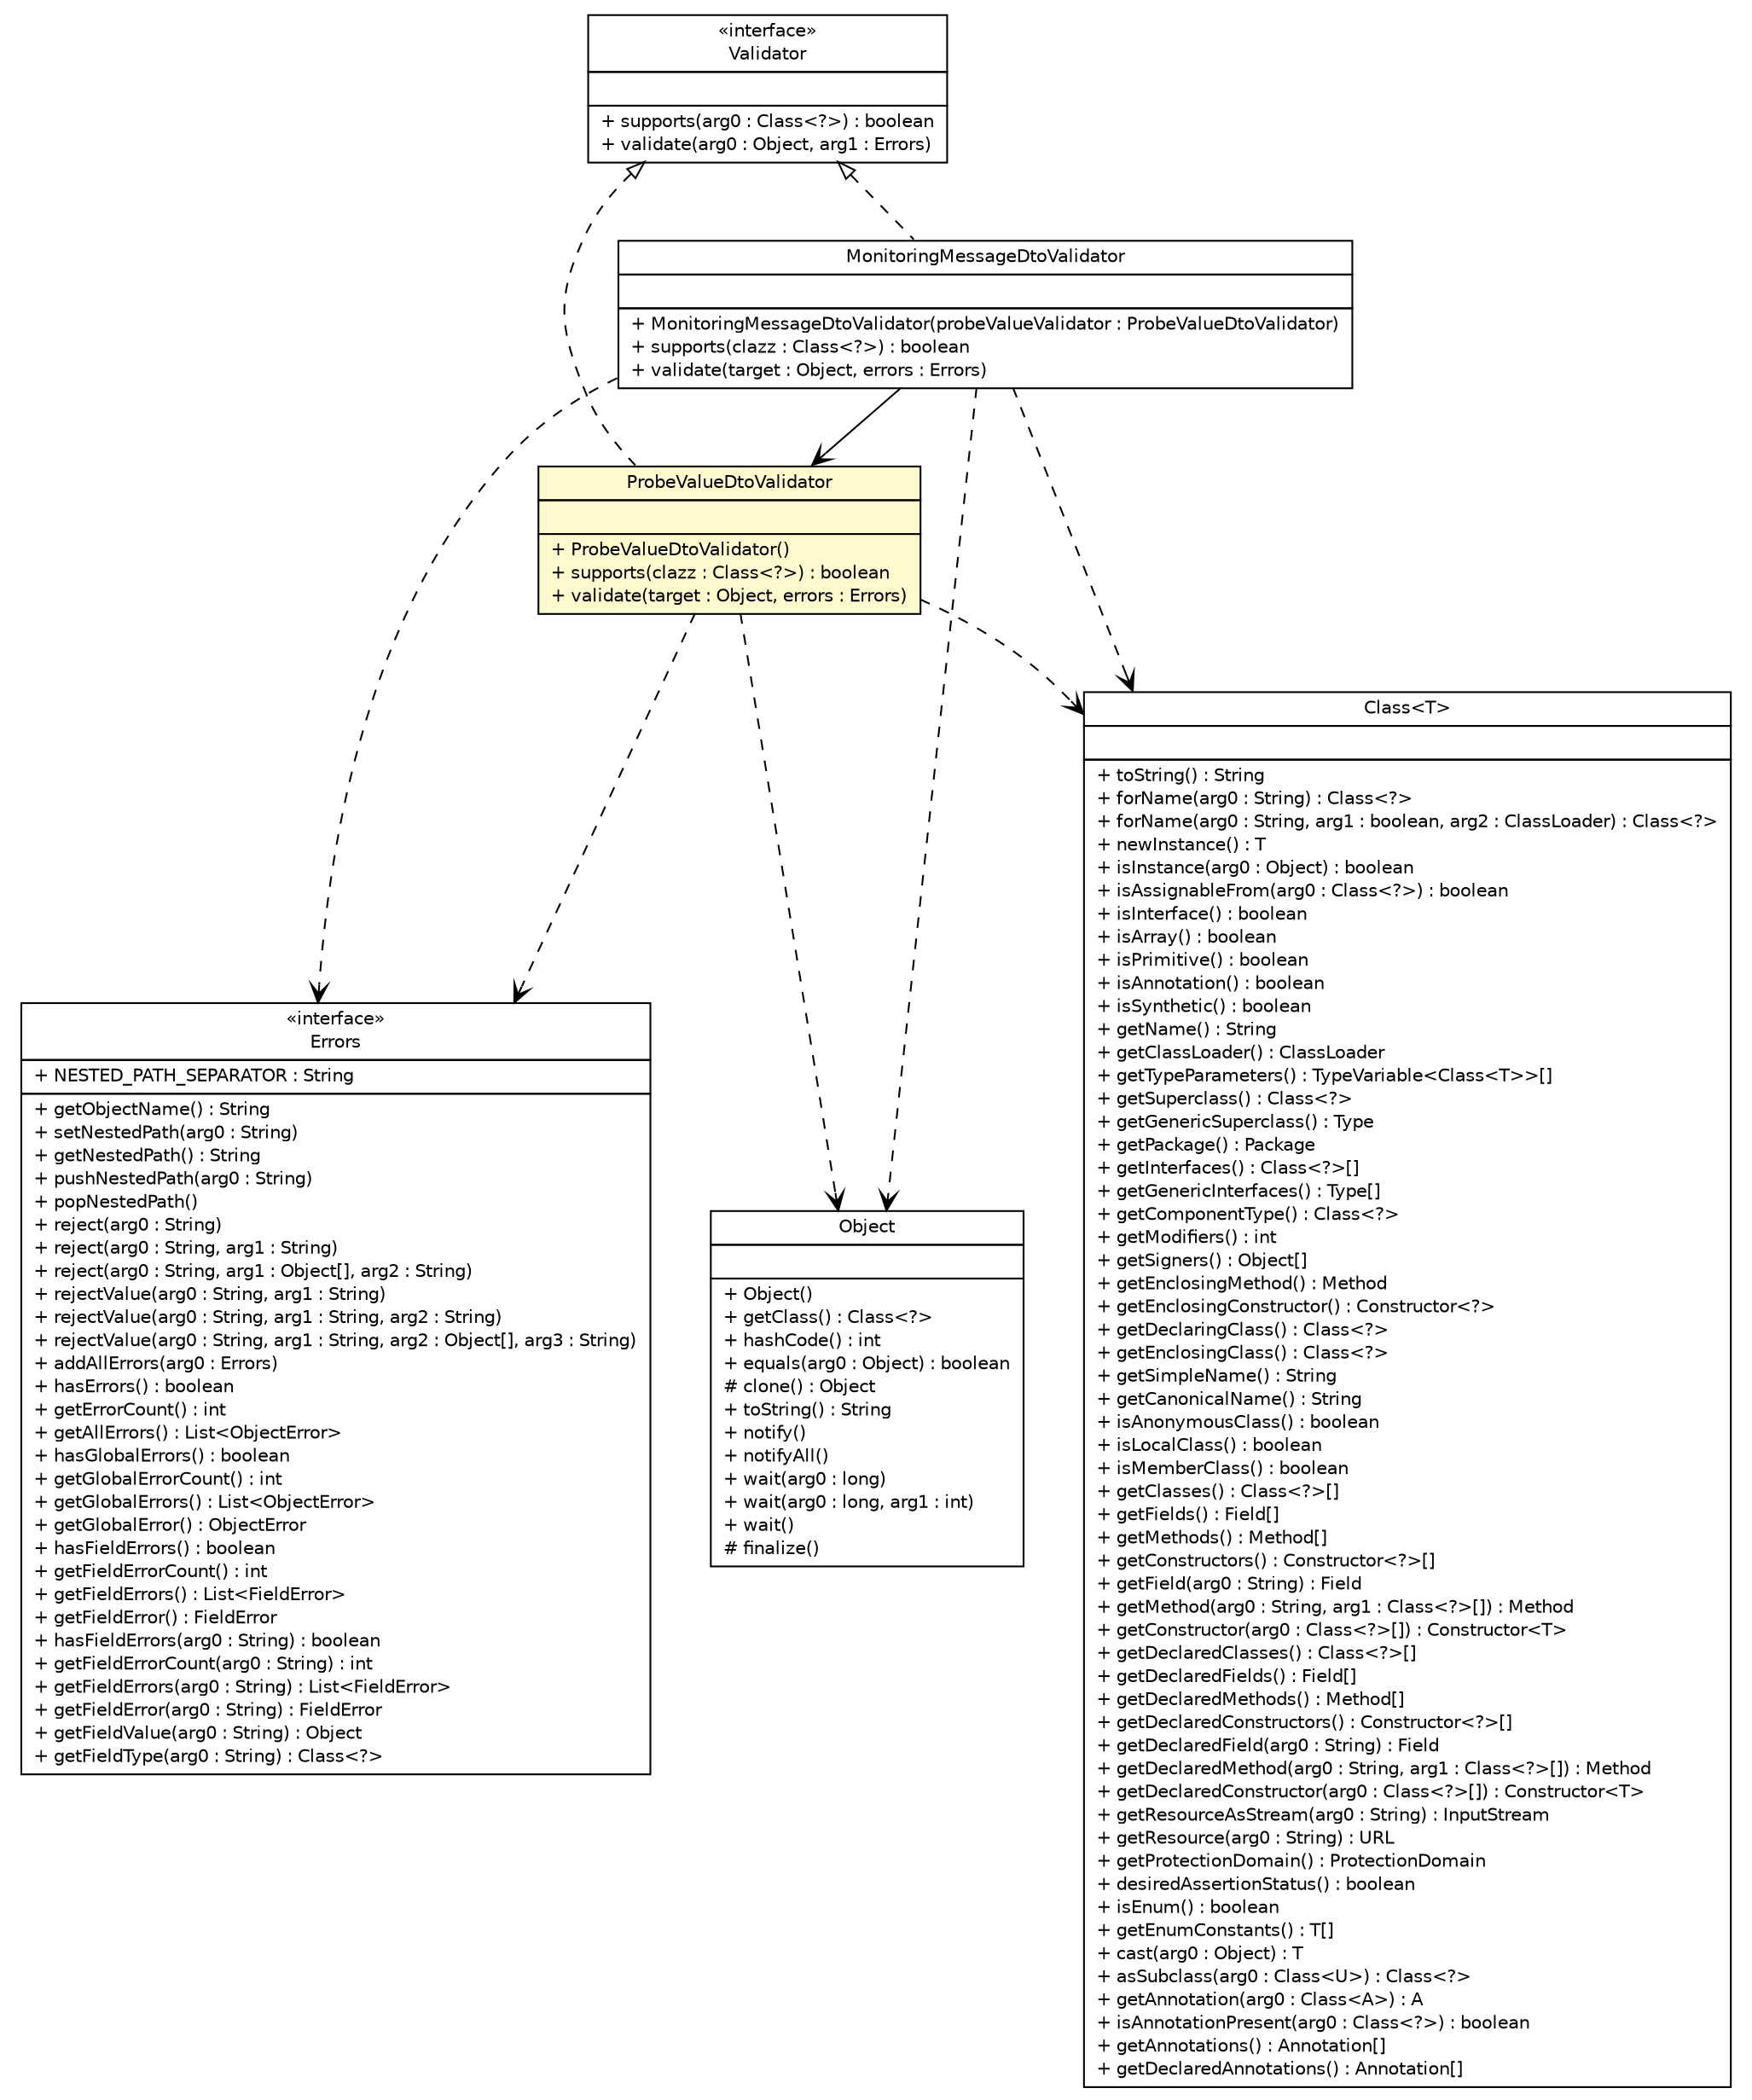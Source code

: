 #!/usr/local/bin/dot
#
# Class diagram 
# Generated by UMLGraph version 5.1 (http://www.umlgraph.org/)
#

digraph G {
	edge [fontname="Helvetica",fontsize=10,labelfontname="Helvetica",labelfontsize=10];
	node [fontname="Helvetica",fontsize=10,shape=plaintext];
	nodesep=0.25;
	ranksep=0.5;
	// net.sereneproject.collector.validation.MonitoringMessageDtoValidator
	c1038 [label=<<table title="net.sereneproject.collector.validation.MonitoringMessageDtoValidator" border="0" cellborder="1" cellspacing="0" cellpadding="2" port="p" href="./MonitoringMessageDtoValidator.html">
		<tr><td><table border="0" cellspacing="0" cellpadding="1">
<tr><td align="center" balign="center"> MonitoringMessageDtoValidator </td></tr>
		</table></td></tr>
		<tr><td><table border="0" cellspacing="0" cellpadding="1">
<tr><td align="left" balign="left">  </td></tr>
		</table></td></tr>
		<tr><td><table border="0" cellspacing="0" cellpadding="1">
<tr><td align="left" balign="left"> + MonitoringMessageDtoValidator(probeValueValidator : ProbeValueDtoValidator) </td></tr>
<tr><td align="left" balign="left"> + supports(clazz : Class&lt;?&gt;) : boolean </td></tr>
<tr><td align="left" balign="left"> + validate(target : Object, errors : Errors) </td></tr>
		</table></td></tr>
		</table>>, fontname="Helvetica", fontcolor="black", fontsize=10.0];
	// net.sereneproject.collector.validation.ProbeValueDtoValidator
	c1039 [label=<<table title="net.sereneproject.collector.validation.ProbeValueDtoValidator" border="0" cellborder="1" cellspacing="0" cellpadding="2" port="p" bgcolor="lemonChiffon" href="./ProbeValueDtoValidator.html">
		<tr><td><table border="0" cellspacing="0" cellpadding="1">
<tr><td align="center" balign="center"> ProbeValueDtoValidator </td></tr>
		</table></td></tr>
		<tr><td><table border="0" cellspacing="0" cellpadding="1">
<tr><td align="left" balign="left">  </td></tr>
		</table></td></tr>
		<tr><td><table border="0" cellspacing="0" cellpadding="1">
<tr><td align="left" balign="left"> + ProbeValueDtoValidator() </td></tr>
<tr><td align="left" balign="left"> + supports(clazz : Class&lt;?&gt;) : boolean </td></tr>
<tr><td align="left" balign="left"> + validate(target : Object, errors : Errors) </td></tr>
		</table></td></tr>
		</table>>, fontname="Helvetica", fontcolor="black", fontsize=10.0];
	//net.sereneproject.collector.validation.MonitoringMessageDtoValidator implements org.springframework.validation.Validator
	c1046:p -> c1038:p [dir=back,arrowtail=empty,style=dashed];
	//net.sereneproject.collector.validation.ProbeValueDtoValidator implements org.springframework.validation.Validator
	c1046:p -> c1039:p [dir=back,arrowtail=empty,style=dashed];
	// net.sereneproject.collector.validation.MonitoringMessageDtoValidator NAVASSOC net.sereneproject.collector.validation.ProbeValueDtoValidator
	c1038:p -> c1039:p [taillabel="", label="", headlabel="", fontname="Helvetica", fontcolor="black", fontsize=10.0, color="black", arrowhead=open];
	// net.sereneproject.collector.validation.MonitoringMessageDtoValidator DEPEND org.springframework.validation.Errors
	c1038:p -> c1047:p [taillabel="", label="", headlabel="", fontname="Helvetica", fontcolor="black", fontsize=10.0, color="black", arrowhead=open, style=dashed];
	// net.sereneproject.collector.validation.MonitoringMessageDtoValidator DEPEND java.lang.Object
	c1038:p -> c1048:p [taillabel="", label="", headlabel="", fontname="Helvetica", fontcolor="black", fontsize=10.0, color="black", arrowhead=open, style=dashed];
	// net.sereneproject.collector.validation.MonitoringMessageDtoValidator DEPEND java.lang.Class<T>
	c1038:p -> c1049:p [taillabel="", label="", headlabel="", fontname="Helvetica", fontcolor="black", fontsize=10.0, color="black", arrowhead=open, style=dashed];
	// net.sereneproject.collector.validation.ProbeValueDtoValidator DEPEND org.springframework.validation.Errors
	c1039:p -> c1047:p [taillabel="", label="", headlabel="", fontname="Helvetica", fontcolor="black", fontsize=10.0, color="black", arrowhead=open, style=dashed];
	// net.sereneproject.collector.validation.ProbeValueDtoValidator DEPEND java.lang.Object
	c1039:p -> c1048:p [taillabel="", label="", headlabel="", fontname="Helvetica", fontcolor="black", fontsize=10.0, color="black", arrowhead=open, style=dashed];
	// net.sereneproject.collector.validation.ProbeValueDtoValidator DEPEND java.lang.Class<T>
	c1039:p -> c1049:p [taillabel="", label="", headlabel="", fontname="Helvetica", fontcolor="black", fontsize=10.0, color="black", arrowhead=open, style=dashed];
	// org.springframework.validation.Validator
	c1046 [label=<<table title="org.springframework.validation.Validator" border="0" cellborder="1" cellspacing="0" cellpadding="2" port="p" href="http://java.sun.com/j2se/1.4.2/docs/api/org/springframework/validation/Validator.html">
		<tr><td><table border="0" cellspacing="0" cellpadding="1">
<tr><td align="center" balign="center"> &#171;interface&#187; </td></tr>
<tr><td align="center" balign="center"> Validator </td></tr>
		</table></td></tr>
		<tr><td><table border="0" cellspacing="0" cellpadding="1">
<tr><td align="left" balign="left">  </td></tr>
		</table></td></tr>
		<tr><td><table border="0" cellspacing="0" cellpadding="1">
<tr><td align="left" balign="left"> + supports(arg0 : Class&lt;?&gt;) : boolean </td></tr>
<tr><td align="left" balign="left"> + validate(arg0 : Object, arg1 : Errors) </td></tr>
		</table></td></tr>
		</table>>, fontname="Helvetica", fontcolor="black", fontsize=10.0];
	// java.lang.Class<T>
	c1049 [label=<<table title="java.lang.Class" border="0" cellborder="1" cellspacing="0" cellpadding="2" port="p" href="http://java.sun.com/j2se/1.4.2/docs/api/java/lang/Class.html">
		<tr><td><table border="0" cellspacing="0" cellpadding="1">
<tr><td align="center" balign="center"> Class&lt;T&gt; </td></tr>
		</table></td></tr>
		<tr><td><table border="0" cellspacing="0" cellpadding="1">
<tr><td align="left" balign="left">  </td></tr>
		</table></td></tr>
		<tr><td><table border="0" cellspacing="0" cellpadding="1">
<tr><td align="left" balign="left"> + toString() : String </td></tr>
<tr><td align="left" balign="left"> + forName(arg0 : String) : Class&lt;?&gt; </td></tr>
<tr><td align="left" balign="left"> + forName(arg0 : String, arg1 : boolean, arg2 : ClassLoader) : Class&lt;?&gt; </td></tr>
<tr><td align="left" balign="left"> + newInstance() : T </td></tr>
<tr><td align="left" balign="left"> + isInstance(arg0 : Object) : boolean </td></tr>
<tr><td align="left" balign="left"> + isAssignableFrom(arg0 : Class&lt;?&gt;) : boolean </td></tr>
<tr><td align="left" balign="left"> + isInterface() : boolean </td></tr>
<tr><td align="left" balign="left"> + isArray() : boolean </td></tr>
<tr><td align="left" balign="left"> + isPrimitive() : boolean </td></tr>
<tr><td align="left" balign="left"> + isAnnotation() : boolean </td></tr>
<tr><td align="left" balign="left"> + isSynthetic() : boolean </td></tr>
<tr><td align="left" balign="left"> + getName() : String </td></tr>
<tr><td align="left" balign="left"> + getClassLoader() : ClassLoader </td></tr>
<tr><td align="left" balign="left"> + getTypeParameters() : TypeVariable&lt;Class&lt;T&gt;&gt;[] </td></tr>
<tr><td align="left" balign="left"> + getSuperclass() : Class&lt;?&gt; </td></tr>
<tr><td align="left" balign="left"> + getGenericSuperclass() : Type </td></tr>
<tr><td align="left" balign="left"> + getPackage() : Package </td></tr>
<tr><td align="left" balign="left"> + getInterfaces() : Class&lt;?&gt;[] </td></tr>
<tr><td align="left" balign="left"> + getGenericInterfaces() : Type[] </td></tr>
<tr><td align="left" balign="left"> + getComponentType() : Class&lt;?&gt; </td></tr>
<tr><td align="left" balign="left"> + getModifiers() : int </td></tr>
<tr><td align="left" balign="left"> + getSigners() : Object[] </td></tr>
<tr><td align="left" balign="left"> + getEnclosingMethod() : Method </td></tr>
<tr><td align="left" balign="left"> + getEnclosingConstructor() : Constructor&lt;?&gt; </td></tr>
<tr><td align="left" balign="left"> + getDeclaringClass() : Class&lt;?&gt; </td></tr>
<tr><td align="left" balign="left"> + getEnclosingClass() : Class&lt;?&gt; </td></tr>
<tr><td align="left" balign="left"> + getSimpleName() : String </td></tr>
<tr><td align="left" balign="left"> + getCanonicalName() : String </td></tr>
<tr><td align="left" balign="left"> + isAnonymousClass() : boolean </td></tr>
<tr><td align="left" balign="left"> + isLocalClass() : boolean </td></tr>
<tr><td align="left" balign="left"> + isMemberClass() : boolean </td></tr>
<tr><td align="left" balign="left"> + getClasses() : Class&lt;?&gt;[] </td></tr>
<tr><td align="left" balign="left"> + getFields() : Field[] </td></tr>
<tr><td align="left" balign="left"> + getMethods() : Method[] </td></tr>
<tr><td align="left" balign="left"> + getConstructors() : Constructor&lt;?&gt;[] </td></tr>
<tr><td align="left" balign="left"> + getField(arg0 : String) : Field </td></tr>
<tr><td align="left" balign="left"> + getMethod(arg0 : String, arg1 : Class&lt;?&gt;[]) : Method </td></tr>
<tr><td align="left" balign="left"> + getConstructor(arg0 : Class&lt;?&gt;[]) : Constructor&lt;T&gt; </td></tr>
<tr><td align="left" balign="left"> + getDeclaredClasses() : Class&lt;?&gt;[] </td></tr>
<tr><td align="left" balign="left"> + getDeclaredFields() : Field[] </td></tr>
<tr><td align="left" balign="left"> + getDeclaredMethods() : Method[] </td></tr>
<tr><td align="left" balign="left"> + getDeclaredConstructors() : Constructor&lt;?&gt;[] </td></tr>
<tr><td align="left" balign="left"> + getDeclaredField(arg0 : String) : Field </td></tr>
<tr><td align="left" balign="left"> + getDeclaredMethod(arg0 : String, arg1 : Class&lt;?&gt;[]) : Method </td></tr>
<tr><td align="left" balign="left"> + getDeclaredConstructor(arg0 : Class&lt;?&gt;[]) : Constructor&lt;T&gt; </td></tr>
<tr><td align="left" balign="left"> + getResourceAsStream(arg0 : String) : InputStream </td></tr>
<tr><td align="left" balign="left"> + getResource(arg0 : String) : URL </td></tr>
<tr><td align="left" balign="left"> + getProtectionDomain() : ProtectionDomain </td></tr>
<tr><td align="left" balign="left"> + desiredAssertionStatus() : boolean </td></tr>
<tr><td align="left" balign="left"> + isEnum() : boolean </td></tr>
<tr><td align="left" balign="left"> + getEnumConstants() : T[] </td></tr>
<tr><td align="left" balign="left"> + cast(arg0 : Object) : T </td></tr>
<tr><td align="left" balign="left"> + asSubclass(arg0 : Class&lt;U&gt;) : Class&lt;?&gt; </td></tr>
<tr><td align="left" balign="left"> + getAnnotation(arg0 : Class&lt;A&gt;) : A </td></tr>
<tr><td align="left" balign="left"> + isAnnotationPresent(arg0 : Class&lt;?&gt;) : boolean </td></tr>
<tr><td align="left" balign="left"> + getAnnotations() : Annotation[] </td></tr>
<tr><td align="left" balign="left"> + getDeclaredAnnotations() : Annotation[] </td></tr>
		</table></td></tr>
		</table>>, fontname="Helvetica", fontcolor="black", fontsize=10.0];
	// java.lang.Object
	c1048 [label=<<table title="java.lang.Object" border="0" cellborder="1" cellspacing="0" cellpadding="2" port="p" href="http://java.sun.com/j2se/1.4.2/docs/api/java/lang/Object.html">
		<tr><td><table border="0" cellspacing="0" cellpadding="1">
<tr><td align="center" balign="center"> Object </td></tr>
		</table></td></tr>
		<tr><td><table border="0" cellspacing="0" cellpadding="1">
<tr><td align="left" balign="left">  </td></tr>
		</table></td></tr>
		<tr><td><table border="0" cellspacing="0" cellpadding="1">
<tr><td align="left" balign="left"> + Object() </td></tr>
<tr><td align="left" balign="left"> + getClass() : Class&lt;?&gt; </td></tr>
<tr><td align="left" balign="left"> + hashCode() : int </td></tr>
<tr><td align="left" balign="left"> + equals(arg0 : Object) : boolean </td></tr>
<tr><td align="left" balign="left"> # clone() : Object </td></tr>
<tr><td align="left" balign="left"> + toString() : String </td></tr>
<tr><td align="left" balign="left"> + notify() </td></tr>
<tr><td align="left" balign="left"> + notifyAll() </td></tr>
<tr><td align="left" balign="left"> + wait(arg0 : long) </td></tr>
<tr><td align="left" balign="left"> + wait(arg0 : long, arg1 : int) </td></tr>
<tr><td align="left" balign="left"> + wait() </td></tr>
<tr><td align="left" balign="left"> # finalize() </td></tr>
		</table></td></tr>
		</table>>, fontname="Helvetica", fontcolor="black", fontsize=10.0];
	// org.springframework.validation.Errors
	c1047 [label=<<table title="org.springframework.validation.Errors" border="0" cellborder="1" cellspacing="0" cellpadding="2" port="p" href="http://java.sun.com/j2se/1.4.2/docs/api/org/springframework/validation/Errors.html">
		<tr><td><table border="0" cellspacing="0" cellpadding="1">
<tr><td align="center" balign="center"> &#171;interface&#187; </td></tr>
<tr><td align="center" balign="center"> Errors </td></tr>
		</table></td></tr>
		<tr><td><table border="0" cellspacing="0" cellpadding="1">
<tr><td align="left" balign="left"> + NESTED_PATH_SEPARATOR : String </td></tr>
		</table></td></tr>
		<tr><td><table border="0" cellspacing="0" cellpadding="1">
<tr><td align="left" balign="left"> + getObjectName() : String </td></tr>
<tr><td align="left" balign="left"> + setNestedPath(arg0 : String) </td></tr>
<tr><td align="left" balign="left"> + getNestedPath() : String </td></tr>
<tr><td align="left" balign="left"> + pushNestedPath(arg0 : String) </td></tr>
<tr><td align="left" balign="left"> + popNestedPath() </td></tr>
<tr><td align="left" balign="left"> + reject(arg0 : String) </td></tr>
<tr><td align="left" balign="left"> + reject(arg0 : String, arg1 : String) </td></tr>
<tr><td align="left" balign="left"> + reject(arg0 : String, arg1 : Object[], arg2 : String) </td></tr>
<tr><td align="left" balign="left"> + rejectValue(arg0 : String, arg1 : String) </td></tr>
<tr><td align="left" balign="left"> + rejectValue(arg0 : String, arg1 : String, arg2 : String) </td></tr>
<tr><td align="left" balign="left"> + rejectValue(arg0 : String, arg1 : String, arg2 : Object[], arg3 : String) </td></tr>
<tr><td align="left" balign="left"> + addAllErrors(arg0 : Errors) </td></tr>
<tr><td align="left" balign="left"> + hasErrors() : boolean </td></tr>
<tr><td align="left" balign="left"> + getErrorCount() : int </td></tr>
<tr><td align="left" balign="left"> + getAllErrors() : List&lt;ObjectError&gt; </td></tr>
<tr><td align="left" balign="left"> + hasGlobalErrors() : boolean </td></tr>
<tr><td align="left" balign="left"> + getGlobalErrorCount() : int </td></tr>
<tr><td align="left" balign="left"> + getGlobalErrors() : List&lt;ObjectError&gt; </td></tr>
<tr><td align="left" balign="left"> + getGlobalError() : ObjectError </td></tr>
<tr><td align="left" balign="left"> + hasFieldErrors() : boolean </td></tr>
<tr><td align="left" balign="left"> + getFieldErrorCount() : int </td></tr>
<tr><td align="left" balign="left"> + getFieldErrors() : List&lt;FieldError&gt; </td></tr>
<tr><td align="left" balign="left"> + getFieldError() : FieldError </td></tr>
<tr><td align="left" balign="left"> + hasFieldErrors(arg0 : String) : boolean </td></tr>
<tr><td align="left" balign="left"> + getFieldErrorCount(arg0 : String) : int </td></tr>
<tr><td align="left" balign="left"> + getFieldErrors(arg0 : String) : List&lt;FieldError&gt; </td></tr>
<tr><td align="left" balign="left"> + getFieldError(arg0 : String) : FieldError </td></tr>
<tr><td align="left" balign="left"> + getFieldValue(arg0 : String) : Object </td></tr>
<tr><td align="left" balign="left"> + getFieldType(arg0 : String) : Class&lt;?&gt; </td></tr>
		</table></td></tr>
		</table>>, fontname="Helvetica", fontcolor="black", fontsize=10.0];
}

